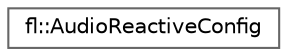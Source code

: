 digraph "Graphical Class Hierarchy"
{
 // INTERACTIVE_SVG=YES
 // LATEX_PDF_SIZE
  bgcolor="transparent";
  edge [fontname=Helvetica,fontsize=10,labelfontname=Helvetica,labelfontsize=10];
  node [fontname=Helvetica,fontsize=10,shape=box,height=0.2,width=0.4];
  rankdir="LR";
  Node0 [id="Node000000",label="fl::AudioReactiveConfig",height=0.2,width=0.4,color="grey40", fillcolor="white", style="filled",URL="$d4/d36/namespacefl.html#d1/da4/structfl_1_1_audio_reactive_config",tooltip=" "];
}
